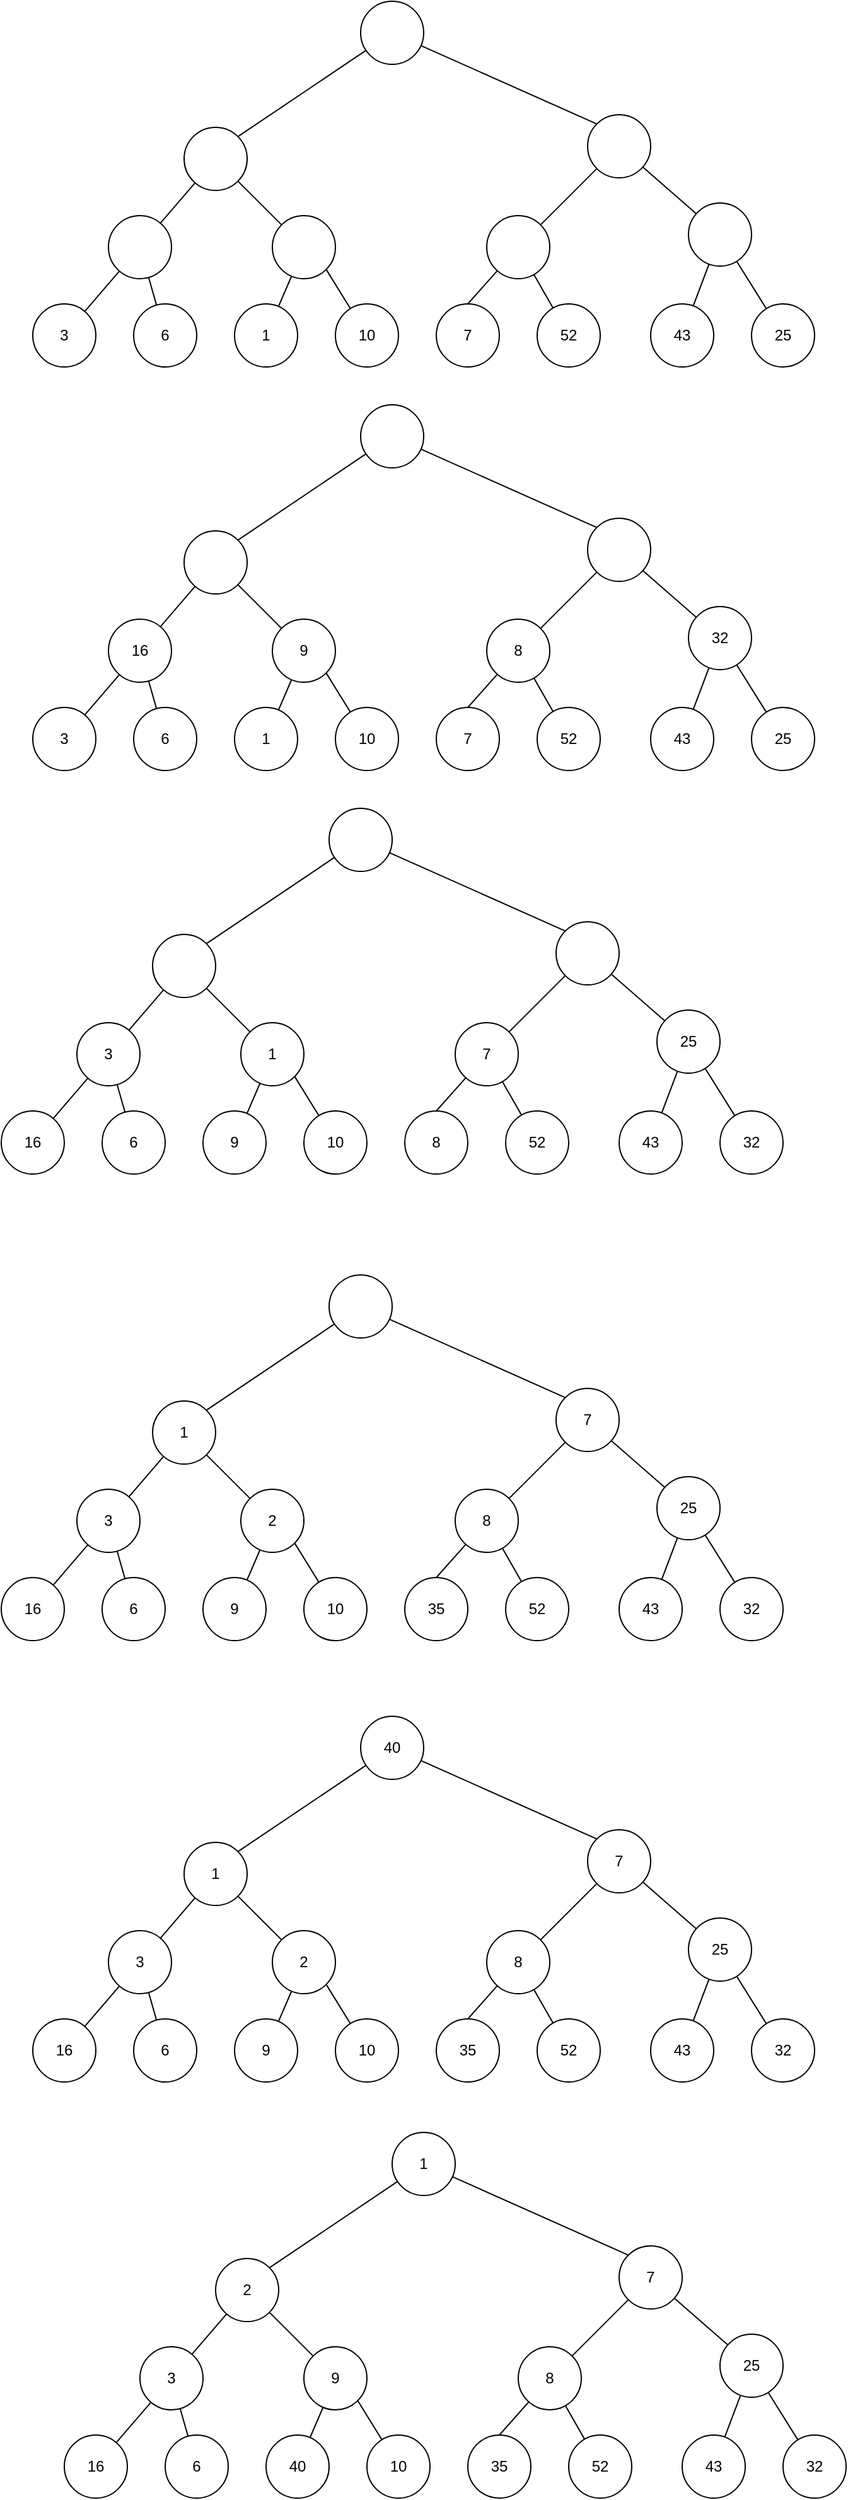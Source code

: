 <mxfile version="20.8.16" type="device"><diagram name="Page-1" id="UfM6UcbRKCuS1BDIdodU"><mxGraphModel dx="1652" dy="943" grid="1" gridSize="10" guides="1" tooltips="1" connect="1" arrows="1" fold="1" page="1" pageScale="1" pageWidth="850" pageHeight="1100" math="0" shadow="0"><root><mxCell id="0"/><mxCell id="1" parent="0"/><mxCell id="uKsT4D4qcw6phES9WERi-31" style="edgeStyle=none;rounded=0;orthogonalLoop=1;jettySize=auto;html=1;entryX=1;entryY=0;entryDx=0;entryDy=0;endArrow=none;endFill=0;" edge="1" parent="1" source="uKsT4D4qcw6phES9WERi-2" target="uKsT4D4qcw6phES9WERi-3"><mxGeometry relative="1" as="geometry"/></mxCell><mxCell id="uKsT4D4qcw6phES9WERi-32" style="edgeStyle=none;rounded=0;orthogonalLoop=1;jettySize=auto;html=1;entryX=0;entryY=0;entryDx=0;entryDy=0;endArrow=none;endFill=0;" edge="1" parent="1" source="uKsT4D4qcw6phES9WERi-2" target="uKsT4D4qcw6phES9WERi-4"><mxGeometry relative="1" as="geometry"/></mxCell><mxCell id="uKsT4D4qcw6phES9WERi-2" value="" style="ellipse;whiteSpace=wrap;html=1;aspect=fixed;" vertex="1" parent="1"><mxGeometry x="170" y="140" width="50" height="50" as="geometry"/></mxCell><mxCell id="uKsT4D4qcw6phES9WERi-20" style="edgeStyle=none;rounded=0;orthogonalLoop=1;jettySize=auto;html=1;endArrow=none;endFill=0;" edge="1" parent="1" source="uKsT4D4qcw6phES9WERi-3" target="uKsT4D4qcw6phES9WERi-6"><mxGeometry relative="1" as="geometry"/></mxCell><mxCell id="uKsT4D4qcw6phES9WERi-3" value="" style="ellipse;whiteSpace=wrap;html=1;aspect=fixed;" vertex="1" parent="1"><mxGeometry x="30" y="240" width="50" height="50" as="geometry"/></mxCell><mxCell id="uKsT4D4qcw6phES9WERi-27" style="edgeStyle=none;rounded=0;orthogonalLoop=1;jettySize=auto;html=1;entryX=1;entryY=0;entryDx=0;entryDy=0;endArrow=none;endFill=0;" edge="1" parent="1" source="uKsT4D4qcw6phES9WERi-4" target="uKsT4D4qcw6phES9WERi-7"><mxGeometry relative="1" as="geometry"/></mxCell><mxCell id="uKsT4D4qcw6phES9WERi-28" style="edgeStyle=none;rounded=0;orthogonalLoop=1;jettySize=auto;html=1;endArrow=none;endFill=0;" edge="1" parent="1" source="uKsT4D4qcw6phES9WERi-4" target="uKsT4D4qcw6phES9WERi-8"><mxGeometry relative="1" as="geometry"/></mxCell><mxCell id="uKsT4D4qcw6phES9WERi-4" value="" style="ellipse;whiteSpace=wrap;html=1;aspect=fixed;" vertex="1" parent="1"><mxGeometry x="350" y="230" width="50" height="50" as="geometry"/></mxCell><mxCell id="uKsT4D4qcw6phES9WERi-19" style="edgeStyle=none;rounded=0;orthogonalLoop=1;jettySize=auto;html=1;endArrow=none;endFill=0;" edge="1" parent="1" source="uKsT4D4qcw6phES9WERi-5" target="uKsT4D4qcw6phES9WERi-3"><mxGeometry relative="1" as="geometry"/></mxCell><mxCell id="uKsT4D4qcw6phES9WERi-5" value="" style="ellipse;whiteSpace=wrap;html=1;aspect=fixed;" vertex="1" parent="1"><mxGeometry x="-30" y="310" width="50" height="50" as="geometry"/></mxCell><mxCell id="uKsT4D4qcw6phES9WERi-21" style="edgeStyle=none;rounded=0;orthogonalLoop=1;jettySize=auto;html=1;endArrow=none;endFill=0;" edge="1" parent="1" source="uKsT4D4qcw6phES9WERi-6" target="uKsT4D4qcw6phES9WERi-11"><mxGeometry relative="1" as="geometry"/></mxCell><mxCell id="uKsT4D4qcw6phES9WERi-6" value="" style="ellipse;whiteSpace=wrap;html=1;aspect=fixed;" vertex="1" parent="1"><mxGeometry x="100" y="310" width="50" height="50" as="geometry"/></mxCell><mxCell id="uKsT4D4qcw6phES9WERi-25" style="edgeStyle=none;rounded=0;orthogonalLoop=1;jettySize=auto;html=1;entryX=0.5;entryY=0;entryDx=0;entryDy=0;endArrow=none;endFill=0;" edge="1" parent="1" source="uKsT4D4qcw6phES9WERi-7" target="uKsT4D4qcw6phES9WERi-13"><mxGeometry relative="1" as="geometry"/></mxCell><mxCell id="uKsT4D4qcw6phES9WERi-26" style="edgeStyle=none;rounded=0;orthogonalLoop=1;jettySize=auto;html=1;endArrow=none;endFill=0;" edge="1" parent="1" source="uKsT4D4qcw6phES9WERi-7" target="uKsT4D4qcw6phES9WERi-14"><mxGeometry relative="1" as="geometry"/></mxCell><mxCell id="uKsT4D4qcw6phES9WERi-7" value="" style="ellipse;whiteSpace=wrap;html=1;aspect=fixed;" vertex="1" parent="1"><mxGeometry x="270" y="310" width="50" height="50" as="geometry"/></mxCell><mxCell id="uKsT4D4qcw6phES9WERi-29" style="edgeStyle=none;rounded=0;orthogonalLoop=1;jettySize=auto;html=1;endArrow=none;endFill=0;" edge="1" parent="1" source="uKsT4D4qcw6phES9WERi-8" target="uKsT4D4qcw6phES9WERi-15"><mxGeometry relative="1" as="geometry"/></mxCell><mxCell id="uKsT4D4qcw6phES9WERi-30" style="edgeStyle=none;rounded=0;orthogonalLoop=1;jettySize=auto;html=1;endArrow=none;endFill=0;" edge="1" parent="1" source="uKsT4D4qcw6phES9WERi-8" target="uKsT4D4qcw6phES9WERi-16"><mxGeometry relative="1" as="geometry"/></mxCell><mxCell id="uKsT4D4qcw6phES9WERi-8" value="" style="ellipse;whiteSpace=wrap;html=1;aspect=fixed;" vertex="1" parent="1"><mxGeometry x="430" y="300" width="50" height="50" as="geometry"/></mxCell><mxCell id="uKsT4D4qcw6phES9WERi-17" style="rounded=0;orthogonalLoop=1;jettySize=auto;html=1;endArrow=none;endFill=0;" edge="1" parent="1" source="uKsT4D4qcw6phES9WERi-9" target="uKsT4D4qcw6phES9WERi-5"><mxGeometry relative="1" as="geometry"/></mxCell><mxCell id="uKsT4D4qcw6phES9WERi-9" value="3" style="ellipse;whiteSpace=wrap;html=1;aspect=fixed;" vertex="1" parent="1"><mxGeometry x="-90" y="380" width="50" height="50" as="geometry"/></mxCell><mxCell id="uKsT4D4qcw6phES9WERi-18" style="edgeStyle=none;rounded=0;orthogonalLoop=1;jettySize=auto;html=1;endArrow=none;endFill=0;" edge="1" parent="1" source="uKsT4D4qcw6phES9WERi-10" target="uKsT4D4qcw6phES9WERi-5"><mxGeometry relative="1" as="geometry"/></mxCell><mxCell id="uKsT4D4qcw6phES9WERi-10" value="6" style="ellipse;whiteSpace=wrap;html=1;aspect=fixed;" vertex="1" parent="1"><mxGeometry x="-10" y="380" width="50" height="50" as="geometry"/></mxCell><mxCell id="uKsT4D4qcw6phES9WERi-11" value="1" style="ellipse;whiteSpace=wrap;html=1;aspect=fixed;" vertex="1" parent="1"><mxGeometry x="70" y="380" width="50" height="50" as="geometry"/></mxCell><mxCell id="uKsT4D4qcw6phES9WERi-22" style="edgeStyle=none;rounded=0;orthogonalLoop=1;jettySize=auto;html=1;entryX=1;entryY=1;entryDx=0;entryDy=0;endArrow=none;endFill=0;" edge="1" parent="1" source="uKsT4D4qcw6phES9WERi-12" target="uKsT4D4qcw6phES9WERi-6"><mxGeometry relative="1" as="geometry"/></mxCell><mxCell id="uKsT4D4qcw6phES9WERi-12" value="10" style="ellipse;whiteSpace=wrap;html=1;aspect=fixed;" vertex="1" parent="1"><mxGeometry x="150" y="380" width="50" height="50" as="geometry"/></mxCell><mxCell id="uKsT4D4qcw6phES9WERi-13" value="7" style="ellipse;whiteSpace=wrap;html=1;aspect=fixed;" vertex="1" parent="1"><mxGeometry x="230" y="380" width="50" height="50" as="geometry"/></mxCell><mxCell id="uKsT4D4qcw6phES9WERi-14" value="52" style="ellipse;whiteSpace=wrap;html=1;aspect=fixed;" vertex="1" parent="1"><mxGeometry x="310" y="380" width="50" height="50" as="geometry"/></mxCell><mxCell id="uKsT4D4qcw6phES9WERi-15" value="43" style="ellipse;whiteSpace=wrap;html=1;aspect=fixed;" vertex="1" parent="1"><mxGeometry x="400" y="380" width="50" height="50" as="geometry"/></mxCell><mxCell id="uKsT4D4qcw6phES9WERi-16" value="25" style="ellipse;whiteSpace=wrap;html=1;aspect=fixed;" vertex="1" parent="1"><mxGeometry x="480" y="380" width="50" height="50" as="geometry"/></mxCell><mxCell id="uKsT4D4qcw6phES9WERi-179" style="edgeStyle=none;rounded=0;orthogonalLoop=1;jettySize=auto;html=1;entryX=1;entryY=0;entryDx=0;entryDy=0;endArrow=none;endFill=0;" edge="1" parent="1" source="uKsT4D4qcw6phES9WERi-181" target="uKsT4D4qcw6phES9WERi-183"><mxGeometry relative="1" as="geometry"/></mxCell><mxCell id="uKsT4D4qcw6phES9WERi-180" style="edgeStyle=none;rounded=0;orthogonalLoop=1;jettySize=auto;html=1;entryX=0;entryY=0;entryDx=0;entryDy=0;endArrow=none;endFill=0;" edge="1" parent="1" source="uKsT4D4qcw6phES9WERi-181" target="uKsT4D4qcw6phES9WERi-186"><mxGeometry relative="1" as="geometry"/></mxCell><mxCell id="uKsT4D4qcw6phES9WERi-181" value="" style="ellipse;whiteSpace=wrap;html=1;aspect=fixed;" vertex="1" parent="1"><mxGeometry x="170" y="460" width="50" height="50" as="geometry"/></mxCell><mxCell id="uKsT4D4qcw6phES9WERi-182" style="edgeStyle=none;rounded=0;orthogonalLoop=1;jettySize=auto;html=1;endArrow=none;endFill=0;" edge="1" parent="1" source="uKsT4D4qcw6phES9WERi-183" target="uKsT4D4qcw6phES9WERi-190"><mxGeometry relative="1" as="geometry"/></mxCell><mxCell id="uKsT4D4qcw6phES9WERi-183" value="" style="ellipse;whiteSpace=wrap;html=1;aspect=fixed;" vertex="1" parent="1"><mxGeometry x="30" y="560" width="50" height="50" as="geometry"/></mxCell><mxCell id="uKsT4D4qcw6phES9WERi-184" style="edgeStyle=none;rounded=0;orthogonalLoop=1;jettySize=auto;html=1;entryX=1;entryY=0;entryDx=0;entryDy=0;endArrow=none;endFill=0;" edge="1" parent="1" source="uKsT4D4qcw6phES9WERi-186" target="uKsT4D4qcw6phES9WERi-193"><mxGeometry relative="1" as="geometry"/></mxCell><mxCell id="uKsT4D4qcw6phES9WERi-185" style="edgeStyle=none;rounded=0;orthogonalLoop=1;jettySize=auto;html=1;endArrow=none;endFill=0;" edge="1" parent="1" source="uKsT4D4qcw6phES9WERi-186" target="uKsT4D4qcw6phES9WERi-196"><mxGeometry relative="1" as="geometry"/></mxCell><mxCell id="uKsT4D4qcw6phES9WERi-186" value="" style="ellipse;whiteSpace=wrap;html=1;aspect=fixed;" vertex="1" parent="1"><mxGeometry x="350" y="550" width="50" height="50" as="geometry"/></mxCell><mxCell id="uKsT4D4qcw6phES9WERi-187" style="edgeStyle=none;rounded=0;orthogonalLoop=1;jettySize=auto;html=1;endArrow=none;endFill=0;" edge="1" parent="1" source="uKsT4D4qcw6phES9WERi-188" target="uKsT4D4qcw6phES9WERi-183"><mxGeometry relative="1" as="geometry"/></mxCell><mxCell id="uKsT4D4qcw6phES9WERi-188" value="16" style="ellipse;whiteSpace=wrap;html=1;aspect=fixed;" vertex="1" parent="1"><mxGeometry x="-30" y="630" width="50" height="50" as="geometry"/></mxCell><mxCell id="uKsT4D4qcw6phES9WERi-189" style="edgeStyle=none;rounded=0;orthogonalLoop=1;jettySize=auto;html=1;endArrow=none;endFill=0;" edge="1" parent="1" source="uKsT4D4qcw6phES9WERi-190" target="uKsT4D4qcw6phES9WERi-201"><mxGeometry relative="1" as="geometry"/></mxCell><mxCell id="uKsT4D4qcw6phES9WERi-190" value="9" style="ellipse;whiteSpace=wrap;html=1;aspect=fixed;" vertex="1" parent="1"><mxGeometry x="100" y="630" width="50" height="50" as="geometry"/></mxCell><mxCell id="uKsT4D4qcw6phES9WERi-191" style="edgeStyle=none;rounded=0;orthogonalLoop=1;jettySize=auto;html=1;entryX=0.5;entryY=0;entryDx=0;entryDy=0;endArrow=none;endFill=0;" edge="1" parent="1" source="uKsT4D4qcw6phES9WERi-193" target="uKsT4D4qcw6phES9WERi-204"><mxGeometry relative="1" as="geometry"/></mxCell><mxCell id="uKsT4D4qcw6phES9WERi-192" style="edgeStyle=none;rounded=0;orthogonalLoop=1;jettySize=auto;html=1;endArrow=none;endFill=0;" edge="1" parent="1" source="uKsT4D4qcw6phES9WERi-193" target="uKsT4D4qcw6phES9WERi-205"><mxGeometry relative="1" as="geometry"/></mxCell><mxCell id="uKsT4D4qcw6phES9WERi-193" value="8" style="ellipse;whiteSpace=wrap;html=1;aspect=fixed;" vertex="1" parent="1"><mxGeometry x="270" y="630" width="50" height="50" as="geometry"/></mxCell><mxCell id="uKsT4D4qcw6phES9WERi-194" style="edgeStyle=none;rounded=0;orthogonalLoop=1;jettySize=auto;html=1;endArrow=none;endFill=0;" edge="1" parent="1" source="uKsT4D4qcw6phES9WERi-196" target="uKsT4D4qcw6phES9WERi-206"><mxGeometry relative="1" as="geometry"/></mxCell><mxCell id="uKsT4D4qcw6phES9WERi-195" style="edgeStyle=none;rounded=0;orthogonalLoop=1;jettySize=auto;html=1;endArrow=none;endFill=0;" edge="1" parent="1" source="uKsT4D4qcw6phES9WERi-196" target="uKsT4D4qcw6phES9WERi-207"><mxGeometry relative="1" as="geometry"/></mxCell><mxCell id="uKsT4D4qcw6phES9WERi-196" value="32" style="ellipse;whiteSpace=wrap;html=1;aspect=fixed;" vertex="1" parent="1"><mxGeometry x="430" y="620" width="50" height="50" as="geometry"/></mxCell><mxCell id="uKsT4D4qcw6phES9WERi-197" style="rounded=0;orthogonalLoop=1;jettySize=auto;html=1;endArrow=none;endFill=0;" edge="1" parent="1" source="uKsT4D4qcw6phES9WERi-198" target="uKsT4D4qcw6phES9WERi-188"><mxGeometry relative="1" as="geometry"/></mxCell><mxCell id="uKsT4D4qcw6phES9WERi-198" value="3" style="ellipse;whiteSpace=wrap;html=1;aspect=fixed;" vertex="1" parent="1"><mxGeometry x="-90" y="700" width="50" height="50" as="geometry"/></mxCell><mxCell id="uKsT4D4qcw6phES9WERi-199" style="edgeStyle=none;rounded=0;orthogonalLoop=1;jettySize=auto;html=1;endArrow=none;endFill=0;" edge="1" parent="1" source="uKsT4D4qcw6phES9WERi-200" target="uKsT4D4qcw6phES9WERi-188"><mxGeometry relative="1" as="geometry"/></mxCell><mxCell id="uKsT4D4qcw6phES9WERi-200" value="6" style="ellipse;whiteSpace=wrap;html=1;aspect=fixed;" vertex="1" parent="1"><mxGeometry x="-10" y="700" width="50" height="50" as="geometry"/></mxCell><mxCell id="uKsT4D4qcw6phES9WERi-201" value="1" style="ellipse;whiteSpace=wrap;html=1;aspect=fixed;" vertex="1" parent="1"><mxGeometry x="70" y="700" width="50" height="50" as="geometry"/></mxCell><mxCell id="uKsT4D4qcw6phES9WERi-202" style="edgeStyle=none;rounded=0;orthogonalLoop=1;jettySize=auto;html=1;entryX=1;entryY=1;entryDx=0;entryDy=0;endArrow=none;endFill=0;" edge="1" parent="1" source="uKsT4D4qcw6phES9WERi-203" target="uKsT4D4qcw6phES9WERi-190"><mxGeometry relative="1" as="geometry"/></mxCell><mxCell id="uKsT4D4qcw6phES9WERi-203" value="10" style="ellipse;whiteSpace=wrap;html=1;aspect=fixed;" vertex="1" parent="1"><mxGeometry x="150" y="700" width="50" height="50" as="geometry"/></mxCell><mxCell id="uKsT4D4qcw6phES9WERi-204" value="7" style="ellipse;whiteSpace=wrap;html=1;aspect=fixed;" vertex="1" parent="1"><mxGeometry x="230" y="700" width="50" height="50" as="geometry"/></mxCell><mxCell id="uKsT4D4qcw6phES9WERi-205" value="52" style="ellipse;whiteSpace=wrap;html=1;aspect=fixed;" vertex="1" parent="1"><mxGeometry x="310" y="700" width="50" height="50" as="geometry"/></mxCell><mxCell id="uKsT4D4qcw6phES9WERi-206" value="43" style="ellipse;whiteSpace=wrap;html=1;aspect=fixed;" vertex="1" parent="1"><mxGeometry x="400" y="700" width="50" height="50" as="geometry"/></mxCell><mxCell id="uKsT4D4qcw6phES9WERi-207" value="25" style="ellipse;whiteSpace=wrap;html=1;aspect=fixed;" vertex="1" parent="1"><mxGeometry x="480" y="700" width="50" height="50" as="geometry"/></mxCell><mxCell id="uKsT4D4qcw6phES9WERi-208" style="edgeStyle=none;rounded=0;orthogonalLoop=1;jettySize=auto;html=1;entryX=1;entryY=0;entryDx=0;entryDy=0;endArrow=none;endFill=0;" edge="1" parent="1" source="uKsT4D4qcw6phES9WERi-210" target="uKsT4D4qcw6phES9WERi-212"><mxGeometry relative="1" as="geometry"/></mxCell><mxCell id="uKsT4D4qcw6phES9WERi-209" style="edgeStyle=none;rounded=0;orthogonalLoop=1;jettySize=auto;html=1;entryX=0;entryY=0;entryDx=0;entryDy=0;endArrow=none;endFill=0;" edge="1" parent="1" source="uKsT4D4qcw6phES9WERi-210" target="uKsT4D4qcw6phES9WERi-215"><mxGeometry relative="1" as="geometry"/></mxCell><mxCell id="uKsT4D4qcw6phES9WERi-210" value="" style="ellipse;whiteSpace=wrap;html=1;aspect=fixed;" vertex="1" parent="1"><mxGeometry x="145" y="780" width="50" height="50" as="geometry"/></mxCell><mxCell id="uKsT4D4qcw6phES9WERi-211" style="edgeStyle=none;rounded=0;orthogonalLoop=1;jettySize=auto;html=1;endArrow=none;endFill=0;" edge="1" parent="1" source="uKsT4D4qcw6phES9WERi-212" target="uKsT4D4qcw6phES9WERi-219"><mxGeometry relative="1" as="geometry"/></mxCell><mxCell id="uKsT4D4qcw6phES9WERi-212" value="" style="ellipse;whiteSpace=wrap;html=1;aspect=fixed;" vertex="1" parent="1"><mxGeometry x="5" y="880" width="50" height="50" as="geometry"/></mxCell><mxCell id="uKsT4D4qcw6phES9WERi-213" style="edgeStyle=none;rounded=0;orthogonalLoop=1;jettySize=auto;html=1;entryX=1;entryY=0;entryDx=0;entryDy=0;endArrow=none;endFill=0;" edge="1" parent="1" source="uKsT4D4qcw6phES9WERi-215" target="uKsT4D4qcw6phES9WERi-222"><mxGeometry relative="1" as="geometry"/></mxCell><mxCell id="uKsT4D4qcw6phES9WERi-214" style="edgeStyle=none;rounded=0;orthogonalLoop=1;jettySize=auto;html=1;endArrow=none;endFill=0;" edge="1" parent="1" source="uKsT4D4qcw6phES9WERi-215" target="uKsT4D4qcw6phES9WERi-225"><mxGeometry relative="1" as="geometry"/></mxCell><mxCell id="uKsT4D4qcw6phES9WERi-215" value="" style="ellipse;whiteSpace=wrap;html=1;aspect=fixed;" vertex="1" parent="1"><mxGeometry x="325" y="870" width="50" height="50" as="geometry"/></mxCell><mxCell id="uKsT4D4qcw6phES9WERi-216" style="edgeStyle=none;rounded=0;orthogonalLoop=1;jettySize=auto;html=1;endArrow=none;endFill=0;" edge="1" parent="1" source="uKsT4D4qcw6phES9WERi-217" target="uKsT4D4qcw6phES9WERi-212"><mxGeometry relative="1" as="geometry"/></mxCell><mxCell id="uKsT4D4qcw6phES9WERi-217" value="3" style="ellipse;whiteSpace=wrap;html=1;aspect=fixed;" vertex="1" parent="1"><mxGeometry x="-55" y="950" width="50" height="50" as="geometry"/></mxCell><mxCell id="uKsT4D4qcw6phES9WERi-218" style="edgeStyle=none;rounded=0;orthogonalLoop=1;jettySize=auto;html=1;endArrow=none;endFill=0;" edge="1" parent="1" source="uKsT4D4qcw6phES9WERi-219" target="uKsT4D4qcw6phES9WERi-230"><mxGeometry relative="1" as="geometry"/></mxCell><mxCell id="uKsT4D4qcw6phES9WERi-219" value="1" style="ellipse;whiteSpace=wrap;html=1;aspect=fixed;" vertex="1" parent="1"><mxGeometry x="75" y="950" width="50" height="50" as="geometry"/></mxCell><mxCell id="uKsT4D4qcw6phES9WERi-220" style="edgeStyle=none;rounded=0;orthogonalLoop=1;jettySize=auto;html=1;entryX=0.5;entryY=0;entryDx=0;entryDy=0;endArrow=none;endFill=0;" edge="1" parent="1" source="uKsT4D4qcw6phES9WERi-222" target="uKsT4D4qcw6phES9WERi-233"><mxGeometry relative="1" as="geometry"/></mxCell><mxCell id="uKsT4D4qcw6phES9WERi-221" style="edgeStyle=none;rounded=0;orthogonalLoop=1;jettySize=auto;html=1;endArrow=none;endFill=0;" edge="1" parent="1" source="uKsT4D4qcw6phES9WERi-222" target="uKsT4D4qcw6phES9WERi-234"><mxGeometry relative="1" as="geometry"/></mxCell><mxCell id="uKsT4D4qcw6phES9WERi-222" value="7" style="ellipse;whiteSpace=wrap;html=1;aspect=fixed;" vertex="1" parent="1"><mxGeometry x="245" y="950" width="50" height="50" as="geometry"/></mxCell><mxCell id="uKsT4D4qcw6phES9WERi-223" style="edgeStyle=none;rounded=0;orthogonalLoop=1;jettySize=auto;html=1;endArrow=none;endFill=0;" edge="1" parent="1" source="uKsT4D4qcw6phES9WERi-225" target="uKsT4D4qcw6phES9WERi-235"><mxGeometry relative="1" as="geometry"/></mxCell><mxCell id="uKsT4D4qcw6phES9WERi-224" style="edgeStyle=none;rounded=0;orthogonalLoop=1;jettySize=auto;html=1;endArrow=none;endFill=0;" edge="1" parent="1" source="uKsT4D4qcw6phES9WERi-225" target="uKsT4D4qcw6phES9WERi-236"><mxGeometry relative="1" as="geometry"/></mxCell><mxCell id="uKsT4D4qcw6phES9WERi-225" value="25" style="ellipse;whiteSpace=wrap;html=1;aspect=fixed;" vertex="1" parent="1"><mxGeometry x="405" y="940" width="50" height="50" as="geometry"/></mxCell><mxCell id="uKsT4D4qcw6phES9WERi-226" style="rounded=0;orthogonalLoop=1;jettySize=auto;html=1;endArrow=none;endFill=0;" edge="1" parent="1" source="uKsT4D4qcw6phES9WERi-227" target="uKsT4D4qcw6phES9WERi-217"><mxGeometry relative="1" as="geometry"/></mxCell><mxCell id="uKsT4D4qcw6phES9WERi-227" value="16" style="ellipse;whiteSpace=wrap;html=1;aspect=fixed;" vertex="1" parent="1"><mxGeometry x="-115" y="1020" width="50" height="50" as="geometry"/></mxCell><mxCell id="uKsT4D4qcw6phES9WERi-228" style="edgeStyle=none;rounded=0;orthogonalLoop=1;jettySize=auto;html=1;endArrow=none;endFill=0;" edge="1" parent="1" source="uKsT4D4qcw6phES9WERi-229" target="uKsT4D4qcw6phES9WERi-217"><mxGeometry relative="1" as="geometry"/></mxCell><mxCell id="uKsT4D4qcw6phES9WERi-229" value="6" style="ellipse;whiteSpace=wrap;html=1;aspect=fixed;" vertex="1" parent="1"><mxGeometry x="-35" y="1020" width="50" height="50" as="geometry"/></mxCell><mxCell id="uKsT4D4qcw6phES9WERi-230" value="9" style="ellipse;whiteSpace=wrap;html=1;aspect=fixed;" vertex="1" parent="1"><mxGeometry x="45" y="1020" width="50" height="50" as="geometry"/></mxCell><mxCell id="uKsT4D4qcw6phES9WERi-231" style="edgeStyle=none;rounded=0;orthogonalLoop=1;jettySize=auto;html=1;entryX=1;entryY=1;entryDx=0;entryDy=0;endArrow=none;endFill=0;" edge="1" parent="1" source="uKsT4D4qcw6phES9WERi-232" target="uKsT4D4qcw6phES9WERi-219"><mxGeometry relative="1" as="geometry"/></mxCell><mxCell id="uKsT4D4qcw6phES9WERi-232" value="10" style="ellipse;whiteSpace=wrap;html=1;aspect=fixed;" vertex="1" parent="1"><mxGeometry x="125" y="1020" width="50" height="50" as="geometry"/></mxCell><mxCell id="uKsT4D4qcw6phES9WERi-233" value="8" style="ellipse;whiteSpace=wrap;html=1;aspect=fixed;" vertex="1" parent="1"><mxGeometry x="205" y="1020" width="50" height="50" as="geometry"/></mxCell><mxCell id="uKsT4D4qcw6phES9WERi-234" value="52" style="ellipse;whiteSpace=wrap;html=1;aspect=fixed;" vertex="1" parent="1"><mxGeometry x="285" y="1020" width="50" height="50" as="geometry"/></mxCell><mxCell id="uKsT4D4qcw6phES9WERi-235" value="43" style="ellipse;whiteSpace=wrap;html=1;aspect=fixed;" vertex="1" parent="1"><mxGeometry x="375" y="1020" width="50" height="50" as="geometry"/></mxCell><mxCell id="uKsT4D4qcw6phES9WERi-236" value="32" style="ellipse;whiteSpace=wrap;html=1;aspect=fixed;" vertex="1" parent="1"><mxGeometry x="455" y="1020" width="50" height="50" as="geometry"/></mxCell><mxCell id="uKsT4D4qcw6phES9WERi-265" style="edgeStyle=none;rounded=0;orthogonalLoop=1;jettySize=auto;html=1;entryX=1;entryY=0;entryDx=0;entryDy=0;endArrow=none;endFill=0;" edge="1" parent="1" source="uKsT4D4qcw6phES9WERi-267" target="uKsT4D4qcw6phES9WERi-269"><mxGeometry relative="1" as="geometry"/></mxCell><mxCell id="uKsT4D4qcw6phES9WERi-266" style="edgeStyle=none;rounded=0;orthogonalLoop=1;jettySize=auto;html=1;entryX=0;entryY=0;entryDx=0;entryDy=0;endArrow=none;endFill=0;" edge="1" parent="1" source="uKsT4D4qcw6phES9WERi-267" target="uKsT4D4qcw6phES9WERi-272"><mxGeometry relative="1" as="geometry"/></mxCell><mxCell id="uKsT4D4qcw6phES9WERi-267" value="" style="ellipse;whiteSpace=wrap;html=1;aspect=fixed;" vertex="1" parent="1"><mxGeometry x="145" y="1150" width="50" height="50" as="geometry"/></mxCell><mxCell id="uKsT4D4qcw6phES9WERi-268" style="edgeStyle=none;rounded=0;orthogonalLoop=1;jettySize=auto;html=1;endArrow=none;endFill=0;" edge="1" parent="1" source="uKsT4D4qcw6phES9WERi-269" target="uKsT4D4qcw6phES9WERi-276"><mxGeometry relative="1" as="geometry"/></mxCell><mxCell id="uKsT4D4qcw6phES9WERi-269" value="1" style="ellipse;whiteSpace=wrap;html=1;aspect=fixed;" vertex="1" parent="1"><mxGeometry x="5" y="1250" width="50" height="50" as="geometry"/></mxCell><mxCell id="uKsT4D4qcw6phES9WERi-270" style="edgeStyle=none;rounded=0;orthogonalLoop=1;jettySize=auto;html=1;entryX=1;entryY=0;entryDx=0;entryDy=0;endArrow=none;endFill=0;" edge="1" parent="1" source="uKsT4D4qcw6phES9WERi-272" target="uKsT4D4qcw6phES9WERi-279"><mxGeometry relative="1" as="geometry"/></mxCell><mxCell id="uKsT4D4qcw6phES9WERi-271" style="edgeStyle=none;rounded=0;orthogonalLoop=1;jettySize=auto;html=1;endArrow=none;endFill=0;" edge="1" parent="1" source="uKsT4D4qcw6phES9WERi-272" target="uKsT4D4qcw6phES9WERi-282"><mxGeometry relative="1" as="geometry"/></mxCell><mxCell id="uKsT4D4qcw6phES9WERi-272" value="7" style="ellipse;whiteSpace=wrap;html=1;aspect=fixed;" vertex="1" parent="1"><mxGeometry x="325" y="1240" width="50" height="50" as="geometry"/></mxCell><mxCell id="uKsT4D4qcw6phES9WERi-273" style="edgeStyle=none;rounded=0;orthogonalLoop=1;jettySize=auto;html=1;endArrow=none;endFill=0;" edge="1" parent="1" source="uKsT4D4qcw6phES9WERi-274" target="uKsT4D4qcw6phES9WERi-269"><mxGeometry relative="1" as="geometry"/></mxCell><mxCell id="uKsT4D4qcw6phES9WERi-274" value="3" style="ellipse;whiteSpace=wrap;html=1;aspect=fixed;" vertex="1" parent="1"><mxGeometry x="-55" y="1320" width="50" height="50" as="geometry"/></mxCell><mxCell id="uKsT4D4qcw6phES9WERi-275" style="edgeStyle=none;rounded=0;orthogonalLoop=1;jettySize=auto;html=1;endArrow=none;endFill=0;" edge="1" parent="1" source="uKsT4D4qcw6phES9WERi-276" target="uKsT4D4qcw6phES9WERi-287"><mxGeometry relative="1" as="geometry"/></mxCell><mxCell id="uKsT4D4qcw6phES9WERi-276" value="2" style="ellipse;whiteSpace=wrap;html=1;aspect=fixed;" vertex="1" parent="1"><mxGeometry x="75" y="1320" width="50" height="50" as="geometry"/></mxCell><mxCell id="uKsT4D4qcw6phES9WERi-277" style="edgeStyle=none;rounded=0;orthogonalLoop=1;jettySize=auto;html=1;entryX=0.5;entryY=0;entryDx=0;entryDy=0;endArrow=none;endFill=0;" edge="1" parent="1" source="uKsT4D4qcw6phES9WERi-279" target="uKsT4D4qcw6phES9WERi-290"><mxGeometry relative="1" as="geometry"/></mxCell><mxCell id="uKsT4D4qcw6phES9WERi-278" style="edgeStyle=none;rounded=0;orthogonalLoop=1;jettySize=auto;html=1;endArrow=none;endFill=0;" edge="1" parent="1" source="uKsT4D4qcw6phES9WERi-279" target="uKsT4D4qcw6phES9WERi-291"><mxGeometry relative="1" as="geometry"/></mxCell><mxCell id="uKsT4D4qcw6phES9WERi-279" value="8" style="ellipse;whiteSpace=wrap;html=1;aspect=fixed;" vertex="1" parent="1"><mxGeometry x="245" y="1320" width="50" height="50" as="geometry"/></mxCell><mxCell id="uKsT4D4qcw6phES9WERi-280" style="edgeStyle=none;rounded=0;orthogonalLoop=1;jettySize=auto;html=1;endArrow=none;endFill=0;" edge="1" parent="1" source="uKsT4D4qcw6phES9WERi-282" target="uKsT4D4qcw6phES9WERi-292"><mxGeometry relative="1" as="geometry"/></mxCell><mxCell id="uKsT4D4qcw6phES9WERi-281" style="edgeStyle=none;rounded=0;orthogonalLoop=1;jettySize=auto;html=1;endArrow=none;endFill=0;" edge="1" parent="1" source="uKsT4D4qcw6phES9WERi-282" target="uKsT4D4qcw6phES9WERi-293"><mxGeometry relative="1" as="geometry"/></mxCell><mxCell id="uKsT4D4qcw6phES9WERi-282" value="25" style="ellipse;whiteSpace=wrap;html=1;aspect=fixed;" vertex="1" parent="1"><mxGeometry x="405" y="1310" width="50" height="50" as="geometry"/></mxCell><mxCell id="uKsT4D4qcw6phES9WERi-283" style="rounded=0;orthogonalLoop=1;jettySize=auto;html=1;endArrow=none;endFill=0;" edge="1" parent="1" source="uKsT4D4qcw6phES9WERi-284" target="uKsT4D4qcw6phES9WERi-274"><mxGeometry relative="1" as="geometry"/></mxCell><mxCell id="uKsT4D4qcw6phES9WERi-284" value="16" style="ellipse;whiteSpace=wrap;html=1;aspect=fixed;" vertex="1" parent="1"><mxGeometry x="-115" y="1390" width="50" height="50" as="geometry"/></mxCell><mxCell id="uKsT4D4qcw6phES9WERi-285" style="edgeStyle=none;rounded=0;orthogonalLoop=1;jettySize=auto;html=1;endArrow=none;endFill=0;" edge="1" parent="1" source="uKsT4D4qcw6phES9WERi-286" target="uKsT4D4qcw6phES9WERi-274"><mxGeometry relative="1" as="geometry"/></mxCell><mxCell id="uKsT4D4qcw6phES9WERi-286" value="6" style="ellipse;whiteSpace=wrap;html=1;aspect=fixed;" vertex="1" parent="1"><mxGeometry x="-35" y="1390" width="50" height="50" as="geometry"/></mxCell><mxCell id="uKsT4D4qcw6phES9WERi-287" value="9" style="ellipse;whiteSpace=wrap;html=1;aspect=fixed;" vertex="1" parent="1"><mxGeometry x="45" y="1390" width="50" height="50" as="geometry"/></mxCell><mxCell id="uKsT4D4qcw6phES9WERi-288" style="edgeStyle=none;rounded=0;orthogonalLoop=1;jettySize=auto;html=1;entryX=1;entryY=1;entryDx=0;entryDy=0;endArrow=none;endFill=0;" edge="1" parent="1" source="uKsT4D4qcw6phES9WERi-289" target="uKsT4D4qcw6phES9WERi-276"><mxGeometry relative="1" as="geometry"/></mxCell><mxCell id="uKsT4D4qcw6phES9WERi-289" value="10" style="ellipse;whiteSpace=wrap;html=1;aspect=fixed;" vertex="1" parent="1"><mxGeometry x="125" y="1390" width="50" height="50" as="geometry"/></mxCell><mxCell id="uKsT4D4qcw6phES9WERi-290" value="35" style="ellipse;whiteSpace=wrap;html=1;aspect=fixed;" vertex="1" parent="1"><mxGeometry x="205" y="1390" width="50" height="50" as="geometry"/></mxCell><mxCell id="uKsT4D4qcw6phES9WERi-291" value="52" style="ellipse;whiteSpace=wrap;html=1;aspect=fixed;" vertex="1" parent="1"><mxGeometry x="285" y="1390" width="50" height="50" as="geometry"/></mxCell><mxCell id="uKsT4D4qcw6phES9WERi-292" value="43" style="ellipse;whiteSpace=wrap;html=1;aspect=fixed;" vertex="1" parent="1"><mxGeometry x="375" y="1390" width="50" height="50" as="geometry"/></mxCell><mxCell id="uKsT4D4qcw6phES9WERi-293" value="32" style="ellipse;whiteSpace=wrap;html=1;aspect=fixed;" vertex="1" parent="1"><mxGeometry x="455" y="1390" width="50" height="50" as="geometry"/></mxCell><mxCell id="uKsT4D4qcw6phES9WERi-294" style="edgeStyle=none;rounded=0;orthogonalLoop=1;jettySize=auto;html=1;entryX=1;entryY=0;entryDx=0;entryDy=0;endArrow=none;endFill=0;" edge="1" parent="1" source="uKsT4D4qcw6phES9WERi-296" target="uKsT4D4qcw6phES9WERi-298"><mxGeometry relative="1" as="geometry"/></mxCell><mxCell id="uKsT4D4qcw6phES9WERi-295" style="edgeStyle=none;rounded=0;orthogonalLoop=1;jettySize=auto;html=1;entryX=0;entryY=0;entryDx=0;entryDy=0;endArrow=none;endFill=0;" edge="1" parent="1" source="uKsT4D4qcw6phES9WERi-296" target="uKsT4D4qcw6phES9WERi-301"><mxGeometry relative="1" as="geometry"/></mxCell><mxCell id="uKsT4D4qcw6phES9WERi-296" value="40" style="ellipse;whiteSpace=wrap;html=1;aspect=fixed;" vertex="1" parent="1"><mxGeometry x="170" y="1500" width="50" height="50" as="geometry"/></mxCell><mxCell id="uKsT4D4qcw6phES9WERi-297" style="edgeStyle=none;rounded=0;orthogonalLoop=1;jettySize=auto;html=1;endArrow=none;endFill=0;" edge="1" parent="1" source="uKsT4D4qcw6phES9WERi-298" target="uKsT4D4qcw6phES9WERi-305"><mxGeometry relative="1" as="geometry"/></mxCell><mxCell id="uKsT4D4qcw6phES9WERi-298" value="1" style="ellipse;whiteSpace=wrap;html=1;aspect=fixed;" vertex="1" parent="1"><mxGeometry x="30" y="1600" width="50" height="50" as="geometry"/></mxCell><mxCell id="uKsT4D4qcw6phES9WERi-299" style="edgeStyle=none;rounded=0;orthogonalLoop=1;jettySize=auto;html=1;entryX=1;entryY=0;entryDx=0;entryDy=0;endArrow=none;endFill=0;" edge="1" parent="1" source="uKsT4D4qcw6phES9WERi-301" target="uKsT4D4qcw6phES9WERi-308"><mxGeometry relative="1" as="geometry"/></mxCell><mxCell id="uKsT4D4qcw6phES9WERi-300" style="edgeStyle=none;rounded=0;orthogonalLoop=1;jettySize=auto;html=1;endArrow=none;endFill=0;" edge="1" parent="1" source="uKsT4D4qcw6phES9WERi-301" target="uKsT4D4qcw6phES9WERi-311"><mxGeometry relative="1" as="geometry"/></mxCell><mxCell id="uKsT4D4qcw6phES9WERi-301" value="7" style="ellipse;whiteSpace=wrap;html=1;aspect=fixed;" vertex="1" parent="1"><mxGeometry x="350" y="1590" width="50" height="50" as="geometry"/></mxCell><mxCell id="uKsT4D4qcw6phES9WERi-302" style="edgeStyle=none;rounded=0;orthogonalLoop=1;jettySize=auto;html=1;endArrow=none;endFill=0;" edge="1" parent="1" source="uKsT4D4qcw6phES9WERi-303" target="uKsT4D4qcw6phES9WERi-298"><mxGeometry relative="1" as="geometry"/></mxCell><mxCell id="uKsT4D4qcw6phES9WERi-303" value="3" style="ellipse;whiteSpace=wrap;html=1;aspect=fixed;" vertex="1" parent="1"><mxGeometry x="-30" y="1670" width="50" height="50" as="geometry"/></mxCell><mxCell id="uKsT4D4qcw6phES9WERi-304" style="edgeStyle=none;rounded=0;orthogonalLoop=1;jettySize=auto;html=1;endArrow=none;endFill=0;" edge="1" parent="1" source="uKsT4D4qcw6phES9WERi-305" target="uKsT4D4qcw6phES9WERi-316"><mxGeometry relative="1" as="geometry"/></mxCell><mxCell id="uKsT4D4qcw6phES9WERi-305" value="2" style="ellipse;whiteSpace=wrap;html=1;aspect=fixed;" vertex="1" parent="1"><mxGeometry x="100" y="1670" width="50" height="50" as="geometry"/></mxCell><mxCell id="uKsT4D4qcw6phES9WERi-306" style="edgeStyle=none;rounded=0;orthogonalLoop=1;jettySize=auto;html=1;entryX=0.5;entryY=0;entryDx=0;entryDy=0;endArrow=none;endFill=0;" edge="1" parent="1" source="uKsT4D4qcw6phES9WERi-308" target="uKsT4D4qcw6phES9WERi-319"><mxGeometry relative="1" as="geometry"/></mxCell><mxCell id="uKsT4D4qcw6phES9WERi-307" style="edgeStyle=none;rounded=0;orthogonalLoop=1;jettySize=auto;html=1;endArrow=none;endFill=0;" edge="1" parent="1" source="uKsT4D4qcw6phES9WERi-308" target="uKsT4D4qcw6phES9WERi-320"><mxGeometry relative="1" as="geometry"/></mxCell><mxCell id="uKsT4D4qcw6phES9WERi-308" value="8" style="ellipse;whiteSpace=wrap;html=1;aspect=fixed;" vertex="1" parent="1"><mxGeometry x="270" y="1670" width="50" height="50" as="geometry"/></mxCell><mxCell id="uKsT4D4qcw6phES9WERi-309" style="edgeStyle=none;rounded=0;orthogonalLoop=1;jettySize=auto;html=1;endArrow=none;endFill=0;" edge="1" parent="1" source="uKsT4D4qcw6phES9WERi-311" target="uKsT4D4qcw6phES9WERi-321"><mxGeometry relative="1" as="geometry"/></mxCell><mxCell id="uKsT4D4qcw6phES9WERi-310" style="edgeStyle=none;rounded=0;orthogonalLoop=1;jettySize=auto;html=1;endArrow=none;endFill=0;" edge="1" parent="1" source="uKsT4D4qcw6phES9WERi-311" target="uKsT4D4qcw6phES9WERi-322"><mxGeometry relative="1" as="geometry"/></mxCell><mxCell id="uKsT4D4qcw6phES9WERi-311" value="25" style="ellipse;whiteSpace=wrap;html=1;aspect=fixed;" vertex="1" parent="1"><mxGeometry x="430" y="1660" width="50" height="50" as="geometry"/></mxCell><mxCell id="uKsT4D4qcw6phES9WERi-312" style="rounded=0;orthogonalLoop=1;jettySize=auto;html=1;endArrow=none;endFill=0;" edge="1" parent="1" source="uKsT4D4qcw6phES9WERi-313" target="uKsT4D4qcw6phES9WERi-303"><mxGeometry relative="1" as="geometry"/></mxCell><mxCell id="uKsT4D4qcw6phES9WERi-313" value="16" style="ellipse;whiteSpace=wrap;html=1;aspect=fixed;" vertex="1" parent="1"><mxGeometry x="-90" y="1740" width="50" height="50" as="geometry"/></mxCell><mxCell id="uKsT4D4qcw6phES9WERi-314" style="edgeStyle=none;rounded=0;orthogonalLoop=1;jettySize=auto;html=1;endArrow=none;endFill=0;" edge="1" parent="1" source="uKsT4D4qcw6phES9WERi-315" target="uKsT4D4qcw6phES9WERi-303"><mxGeometry relative="1" as="geometry"/></mxCell><mxCell id="uKsT4D4qcw6phES9WERi-315" value="6" style="ellipse;whiteSpace=wrap;html=1;aspect=fixed;" vertex="1" parent="1"><mxGeometry x="-10" y="1740" width="50" height="50" as="geometry"/></mxCell><mxCell id="uKsT4D4qcw6phES9WERi-316" value="9" style="ellipse;whiteSpace=wrap;html=1;aspect=fixed;" vertex="1" parent="1"><mxGeometry x="70" y="1740" width="50" height="50" as="geometry"/></mxCell><mxCell id="uKsT4D4qcw6phES9WERi-317" style="edgeStyle=none;rounded=0;orthogonalLoop=1;jettySize=auto;html=1;entryX=1;entryY=1;entryDx=0;entryDy=0;endArrow=none;endFill=0;" edge="1" parent="1" source="uKsT4D4qcw6phES9WERi-318" target="uKsT4D4qcw6phES9WERi-305"><mxGeometry relative="1" as="geometry"/></mxCell><mxCell id="uKsT4D4qcw6phES9WERi-318" value="10" style="ellipse;whiteSpace=wrap;html=1;aspect=fixed;" vertex="1" parent="1"><mxGeometry x="150" y="1740" width="50" height="50" as="geometry"/></mxCell><mxCell id="uKsT4D4qcw6phES9WERi-319" value="35" style="ellipse;whiteSpace=wrap;html=1;aspect=fixed;" vertex="1" parent="1"><mxGeometry x="230" y="1740" width="50" height="50" as="geometry"/></mxCell><mxCell id="uKsT4D4qcw6phES9WERi-320" value="52" style="ellipse;whiteSpace=wrap;html=1;aspect=fixed;" vertex="1" parent="1"><mxGeometry x="310" y="1740" width="50" height="50" as="geometry"/></mxCell><mxCell id="uKsT4D4qcw6phES9WERi-321" value="43" style="ellipse;whiteSpace=wrap;html=1;aspect=fixed;" vertex="1" parent="1"><mxGeometry x="400" y="1740" width="50" height="50" as="geometry"/></mxCell><mxCell id="uKsT4D4qcw6phES9WERi-322" value="32" style="ellipse;whiteSpace=wrap;html=1;aspect=fixed;" vertex="1" parent="1"><mxGeometry x="480" y="1740" width="50" height="50" as="geometry"/></mxCell><mxCell id="uKsT4D4qcw6phES9WERi-323" style="edgeStyle=none;rounded=0;orthogonalLoop=1;jettySize=auto;html=1;entryX=1;entryY=0;entryDx=0;entryDy=0;endArrow=none;endFill=0;" edge="1" parent="1" source="uKsT4D4qcw6phES9WERi-325" target="uKsT4D4qcw6phES9WERi-327"><mxGeometry relative="1" as="geometry"/></mxCell><mxCell id="uKsT4D4qcw6phES9WERi-324" style="edgeStyle=none;rounded=0;orthogonalLoop=1;jettySize=auto;html=1;entryX=0;entryY=0;entryDx=0;entryDy=0;endArrow=none;endFill=0;" edge="1" parent="1" source="uKsT4D4qcw6phES9WERi-325" target="uKsT4D4qcw6phES9WERi-330"><mxGeometry relative="1" as="geometry"/></mxCell><mxCell id="uKsT4D4qcw6phES9WERi-325" value="1" style="ellipse;whiteSpace=wrap;html=1;aspect=fixed;" vertex="1" parent="1"><mxGeometry x="195" y="1830" width="50" height="50" as="geometry"/></mxCell><mxCell id="uKsT4D4qcw6phES9WERi-326" style="edgeStyle=none;rounded=0;orthogonalLoop=1;jettySize=auto;html=1;endArrow=none;endFill=0;" edge="1" parent="1" source="uKsT4D4qcw6phES9WERi-327" target="uKsT4D4qcw6phES9WERi-334"><mxGeometry relative="1" as="geometry"/></mxCell><mxCell id="uKsT4D4qcw6phES9WERi-327" value="2" style="ellipse;whiteSpace=wrap;html=1;aspect=fixed;" vertex="1" parent="1"><mxGeometry x="55" y="1930" width="50" height="50" as="geometry"/></mxCell><mxCell id="uKsT4D4qcw6phES9WERi-328" style="edgeStyle=none;rounded=0;orthogonalLoop=1;jettySize=auto;html=1;entryX=1;entryY=0;entryDx=0;entryDy=0;endArrow=none;endFill=0;" edge="1" parent="1" source="uKsT4D4qcw6phES9WERi-330" target="uKsT4D4qcw6phES9WERi-337"><mxGeometry relative="1" as="geometry"/></mxCell><mxCell id="uKsT4D4qcw6phES9WERi-329" style="edgeStyle=none;rounded=0;orthogonalLoop=1;jettySize=auto;html=1;endArrow=none;endFill=0;" edge="1" parent="1" source="uKsT4D4qcw6phES9WERi-330" target="uKsT4D4qcw6phES9WERi-340"><mxGeometry relative="1" as="geometry"/></mxCell><mxCell id="uKsT4D4qcw6phES9WERi-330" value="7" style="ellipse;whiteSpace=wrap;html=1;aspect=fixed;" vertex="1" parent="1"><mxGeometry x="375" y="1920" width="50" height="50" as="geometry"/></mxCell><mxCell id="uKsT4D4qcw6phES9WERi-331" style="edgeStyle=none;rounded=0;orthogonalLoop=1;jettySize=auto;html=1;endArrow=none;endFill=0;" edge="1" parent="1" source="uKsT4D4qcw6phES9WERi-332" target="uKsT4D4qcw6phES9WERi-327"><mxGeometry relative="1" as="geometry"/></mxCell><mxCell id="uKsT4D4qcw6phES9WERi-332" value="3" style="ellipse;whiteSpace=wrap;html=1;aspect=fixed;" vertex="1" parent="1"><mxGeometry x="-5" y="2000" width="50" height="50" as="geometry"/></mxCell><mxCell id="uKsT4D4qcw6phES9WERi-333" style="edgeStyle=none;rounded=0;orthogonalLoop=1;jettySize=auto;html=1;endArrow=none;endFill=0;" edge="1" parent="1" source="uKsT4D4qcw6phES9WERi-334" target="uKsT4D4qcw6phES9WERi-345"><mxGeometry relative="1" as="geometry"/></mxCell><mxCell id="uKsT4D4qcw6phES9WERi-334" value="9" style="ellipse;whiteSpace=wrap;html=1;aspect=fixed;" vertex="1" parent="1"><mxGeometry x="125" y="2000" width="50" height="50" as="geometry"/></mxCell><mxCell id="uKsT4D4qcw6phES9WERi-335" style="edgeStyle=none;rounded=0;orthogonalLoop=1;jettySize=auto;html=1;entryX=0.5;entryY=0;entryDx=0;entryDy=0;endArrow=none;endFill=0;" edge="1" parent="1" source="uKsT4D4qcw6phES9WERi-337" target="uKsT4D4qcw6phES9WERi-348"><mxGeometry relative="1" as="geometry"/></mxCell><mxCell id="uKsT4D4qcw6phES9WERi-336" style="edgeStyle=none;rounded=0;orthogonalLoop=1;jettySize=auto;html=1;endArrow=none;endFill=0;" edge="1" parent="1" source="uKsT4D4qcw6phES9WERi-337" target="uKsT4D4qcw6phES9WERi-349"><mxGeometry relative="1" as="geometry"/></mxCell><mxCell id="uKsT4D4qcw6phES9WERi-337" value="8" style="ellipse;whiteSpace=wrap;html=1;aspect=fixed;" vertex="1" parent="1"><mxGeometry x="295" y="2000" width="50" height="50" as="geometry"/></mxCell><mxCell id="uKsT4D4qcw6phES9WERi-338" style="edgeStyle=none;rounded=0;orthogonalLoop=1;jettySize=auto;html=1;endArrow=none;endFill=0;" edge="1" parent="1" source="uKsT4D4qcw6phES9WERi-340" target="uKsT4D4qcw6phES9WERi-350"><mxGeometry relative="1" as="geometry"/></mxCell><mxCell id="uKsT4D4qcw6phES9WERi-339" style="edgeStyle=none;rounded=0;orthogonalLoop=1;jettySize=auto;html=1;endArrow=none;endFill=0;" edge="1" parent="1" source="uKsT4D4qcw6phES9WERi-340" target="uKsT4D4qcw6phES9WERi-351"><mxGeometry relative="1" as="geometry"/></mxCell><mxCell id="uKsT4D4qcw6phES9WERi-340" value="25" style="ellipse;whiteSpace=wrap;html=1;aspect=fixed;" vertex="1" parent="1"><mxGeometry x="455" y="1990" width="50" height="50" as="geometry"/></mxCell><mxCell id="uKsT4D4qcw6phES9WERi-341" style="rounded=0;orthogonalLoop=1;jettySize=auto;html=1;endArrow=none;endFill=0;" edge="1" parent="1" source="uKsT4D4qcw6phES9WERi-342" target="uKsT4D4qcw6phES9WERi-332"><mxGeometry relative="1" as="geometry"/></mxCell><mxCell id="uKsT4D4qcw6phES9WERi-342" value="16" style="ellipse;whiteSpace=wrap;html=1;aspect=fixed;" vertex="1" parent="1"><mxGeometry x="-65" y="2070" width="50" height="50" as="geometry"/></mxCell><mxCell id="uKsT4D4qcw6phES9WERi-343" style="edgeStyle=none;rounded=0;orthogonalLoop=1;jettySize=auto;html=1;endArrow=none;endFill=0;" edge="1" parent="1" source="uKsT4D4qcw6phES9WERi-344" target="uKsT4D4qcw6phES9WERi-332"><mxGeometry relative="1" as="geometry"/></mxCell><mxCell id="uKsT4D4qcw6phES9WERi-344" value="6" style="ellipse;whiteSpace=wrap;html=1;aspect=fixed;" vertex="1" parent="1"><mxGeometry x="15" y="2070" width="50" height="50" as="geometry"/></mxCell><mxCell id="uKsT4D4qcw6phES9WERi-345" value="40" style="ellipse;whiteSpace=wrap;html=1;aspect=fixed;" vertex="1" parent="1"><mxGeometry x="95" y="2070" width="50" height="50" as="geometry"/></mxCell><mxCell id="uKsT4D4qcw6phES9WERi-346" style="edgeStyle=none;rounded=0;orthogonalLoop=1;jettySize=auto;html=1;entryX=1;entryY=1;entryDx=0;entryDy=0;endArrow=none;endFill=0;" edge="1" parent="1" source="uKsT4D4qcw6phES9WERi-347" target="uKsT4D4qcw6phES9WERi-334"><mxGeometry relative="1" as="geometry"/></mxCell><mxCell id="uKsT4D4qcw6phES9WERi-347" value="10" style="ellipse;whiteSpace=wrap;html=1;aspect=fixed;" vertex="1" parent="1"><mxGeometry x="175" y="2070" width="50" height="50" as="geometry"/></mxCell><mxCell id="uKsT4D4qcw6phES9WERi-348" value="35" style="ellipse;whiteSpace=wrap;html=1;aspect=fixed;" vertex="1" parent="1"><mxGeometry x="255" y="2070" width="50" height="50" as="geometry"/></mxCell><mxCell id="uKsT4D4qcw6phES9WERi-349" value="52" style="ellipse;whiteSpace=wrap;html=1;aspect=fixed;" vertex="1" parent="1"><mxGeometry x="335" y="2070" width="50" height="50" as="geometry"/></mxCell><mxCell id="uKsT4D4qcw6phES9WERi-350" value="43" style="ellipse;whiteSpace=wrap;html=1;aspect=fixed;" vertex="1" parent="1"><mxGeometry x="425" y="2070" width="50" height="50" as="geometry"/></mxCell><mxCell id="uKsT4D4qcw6phES9WERi-351" value="32" style="ellipse;whiteSpace=wrap;html=1;aspect=fixed;" vertex="1" parent="1"><mxGeometry x="505" y="2070" width="50" height="50" as="geometry"/></mxCell></root></mxGraphModel></diagram></mxfile>